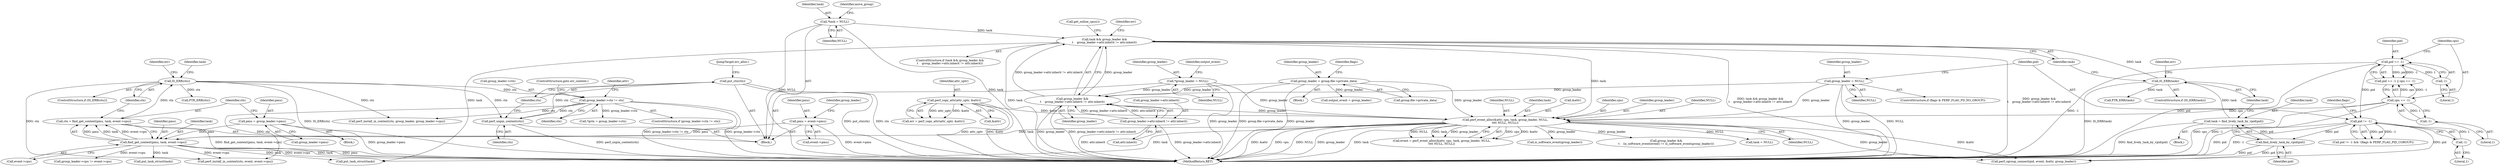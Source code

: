 digraph "0_linux_c3c87e770458aa004bd7ed3f29945ff436fd6511@pointer" {
"1000648" [label="(Call,put_ctx(ctx))"];
"1000646" [label="(Call,perf_unpin_context(ctx))"];
"1000433" [label="(Call,IS_ERR(ctx))"];
"1000424" [label="(Call,ctx = find_get_context(pmu, task, event->cpu))"];
"1000426" [label="(Call,find_get_context(pmu, task, event->cpu))"];
"1000387" [label="(Call,pmu = event->pmu)"];
"1000405" [label="(Call,pmu = group_leader->pmu)"];
"1000330" [label="(Call,perf_event_alloc(&attr, cpu, task, group_leader, NULL,\n\t\t\t\t NULL, NULL))"];
"1000171" [label="(Call,perf_copy_attr(attr_uptr, &attr))"];
"1000223" [label="(Call,cpu == -1)"];
"1000225" [label="(Call,-1)"];
"1000308" [label="(Call,task && group_leader &&\n\t    group_leader->attr.inherit != attr.inherit)"];
"1000148" [label="(Call,*task = NULL)"];
"1000299" [label="(Call,IS_ERR(task))"];
"1000294" [label="(Call,task = find_lively_task_by_vpid(pid))"];
"1000296" [label="(Call,find_lively_task_by_vpid(pid))"];
"1000285" [label="(Call,pid != -1)"];
"1000219" [label="(Call,pid == -1)"];
"1000221" [label="(Call,-1)"];
"1000287" [label="(Call,-1)"];
"1000310" [label="(Call,group_leader &&\n\t    group_leader->attr.inherit != attr.inherit)"];
"1000129" [label="(Call,*group_leader = NULL)"];
"1000262" [label="(Call,group_leader = group.file->private_data)"];
"1000280" [label="(Call,group_leader = NULL)"];
"1000312" [label="(Call,group_leader->attr.inherit != attr.inherit)"];
"1000489" [label="(Call,group_leader->ctx != ctx)"];
"1000498" [label="(Identifier,attr)"];
"1000225" [label="(Call,-1)"];
"1000276" [label="(ControlStructure,if (flags & PERF_FLAG_FD_NO_GROUP))"];
"1000438" [label="(Call,PTR_ERR(ctx))"];
"1000172" [label="(Identifier,attr_uptr)"];
"1000281" [label="(Identifier,group_leader)"];
"1000649" [label="(Identifier,ctx)"];
"1000489" [label="(Call,group_leader->ctx != ctx)"];
"1000130" [label="(Identifier,group_leader)"];
"1000219" [label="(Call,pid == -1)"];
"1000271" [label="(Identifier,flags)"];
"1000334" [label="(Identifier,task)"];
"1000131" [label="(Identifier,NULL)"];
"1000263" [label="(Identifier,group_leader)"];
"1000407" [label="(Call,group_leader->pmu)"];
"1000150" [label="(Identifier,NULL)"];
"1000388" [label="(Identifier,pmu)"];
"1000280" [label="(Call,group_leader = NULL)"];
"1000490" [label="(Call,group_leader->ctx)"];
"1000355" [label="(Call,perf_cgroup_connect(pid, event, &attr, group_leader))"];
"1000579" [label="(Call,perf_install_in_context(ctx, group_leader, group_leader->cpu))"];
"1000596" [label="(Call,perf_install_in_context(ctx, event, event->cpu))"];
"1000262" [label="(Call,group_leader = group.file->private_data)"];
"1000311" [label="(Identifier,group_leader)"];
"1000226" [label="(Literal,1)"];
"1000285" [label="(Call,pid != -1)"];
"1000406" [label="(Identifier,pmu)"];
"1000224" [label="(Identifier,cpu)"];
"1000387" [label="(Call,pmu = event->pmu)"];
"1000427" [label="(Identifier,pmu)"];
"1000446" [label="(Call,task = NULL)"];
"1000309" [label="(Identifier,task)"];
"1000331" [label="(Call,&attr)"];
"1000222" [label="(Literal,1)"];
"1000313" [label="(Call,group_leader->attr.inherit)"];
"1000148" [label="(Call,*task = NULL)"];
"1000434" [label="(Identifier,ctx)"];
"1000442" [label="(Identifier,task)"];
"1000433" [label="(Call,IS_ERR(ctx))"];
"1000536" [label="(Call,*gctx = group_leader->ctx)"];
"1000429" [label="(Call,event->cpu)"];
"1000220" [label="(Identifier,pid)"];
"1000304" [label="(Call,PTR_ERR(task))"];
"1000286" [label="(Identifier,pid)"];
"1000273" [label="(Call,output_event = group_leader)"];
"1000312" [label="(Call,group_leader->attr.inherit != attr.inherit)"];
"1000149" [label="(Identifier,task)"];
"1000338" [label="(Identifier,NULL)"];
"1000155" [label="(Identifier,move_group)"];
"1000432" [label="(ControlStructure,if (IS_ERR(ctx)))"];
"1000297" [label="(Identifier,pid)"];
"1000668" [label="(MethodReturn,RET)"];
"1000328" [label="(Call,event = perf_event_alloc(&attr, cpu, task, group_leader, NULL,\n\t\t\t\t NULL, NULL))"];
"1000488" [label="(ControlStructure,if (group_leader->ctx != ctx))"];
"1000327" [label="(Call,get_online_cpus())"];
"1000295" [label="(Identifier,task)"];
"1000333" [label="(Identifier,cpu)"];
"1000647" [label="(Identifier,ctx)"];
"1000650" [label="(JumpTarget,err_alloc:)"];
"1000318" [label="(Call,attr.inherit)"];
"1000478" [label="(Call,group_leader->cpu != event->cpu)"];
"1000294" [label="(Call,task = find_lively_task_by_vpid(pid))"];
"1000282" [label="(Identifier,NULL)"];
"1000335" [label="(Identifier,group_leader)"];
"1000218" [label="(Call,pid == -1 || cpu == -1)"];
"1000221" [label="(Call,-1)"];
"1000494" [label="(ControlStructure,goto err_context;)"];
"1000171" [label="(Call,perf_copy_attr(attr_uptr, &attr))"];
"1000129" [label="(Call,*group_leader = NULL)"];
"1000308" [label="(Call,task && group_leader &&\n\t    group_leader->attr.inherit != attr.inherit)"];
"1000307" [label="(ControlStructure,if (task && group_leader &&\n\t    group_leader->attr.inherit != attr.inherit))"];
"1000264" [label="(Call,group.file->private_data)"];
"1000426" [label="(Call,find_get_context(pmu, task, event->cpu))"];
"1000405" [label="(Call,pmu = group_leader->pmu)"];
"1000398" [label="(Call,is_software_event(group_leader))"];
"1000300" [label="(Identifier,task)"];
"1000389" [label="(Call,event->pmu)"];
"1000293" [label="(Block,)"];
"1000444" [label="(Call,put_task_struct(task))"];
"1000425" [label="(Identifier,ctx)"];
"1000646" [label="(Call,perf_unpin_context(ctx))"];
"1000223" [label="(Call,cpu == -1)"];
"1000428" [label="(Identifier,task)"];
"1000330" [label="(Call,perf_event_alloc(&attr, cpu, task, group_leader, NULL,\n\t\t\t\t NULL, NULL))"];
"1000394" [label="(Identifier,group_leader)"];
"1000393" [label="(Call,group_leader &&\n\t    (is_software_event(event) != is_software_event(group_leader)))"];
"1000296" [label="(Call,find_lively_task_by_vpid(pid))"];
"1000336" [label="(Identifier,NULL)"];
"1000291" [label="(Identifier,flags)"];
"1000299" [label="(Call,IS_ERR(task))"];
"1000310" [label="(Call,group_leader &&\n\t    group_leader->attr.inherit != attr.inherit)"];
"1000298" [label="(ControlStructure,if (IS_ERR(task)))"];
"1000303" [label="(Identifier,err)"];
"1000424" [label="(Call,ctx = find_get_context(pmu, task, event->cpu))"];
"1000169" [label="(Call,err = perf_copy_attr(attr_uptr, &attr))"];
"1000437" [label="(Identifier,err)"];
"1000404" [label="(Block,)"];
"1000323" [label="(Identifier,err)"];
"1000658" [label="(Call,put_task_struct(task))"];
"1000284" [label="(Call,pid != -1 && !(flags & PERF_FLAG_PID_CGROUP))"];
"1000493" [label="(Identifier,ctx)"];
"1000648" [label="(Call,put_ctx(ctx))"];
"1000337" [label="(Identifier,NULL)"];
"1000127" [label="(Block,)"];
"1000252" [label="(Block,)"];
"1000173" [label="(Call,&attr)"];
"1000287" [label="(Call,-1)"];
"1000288" [label="(Literal,1)"];
"1000134" [label="(Identifier,output_event)"];
"1000648" -> "1000127"  [label="AST: "];
"1000648" -> "1000649"  [label="CFG: "];
"1000649" -> "1000648"  [label="AST: "];
"1000650" -> "1000648"  [label="CFG: "];
"1000648" -> "1000668"  [label="DDG: put_ctx(ctx)"];
"1000648" -> "1000668"  [label="DDG: ctx"];
"1000646" -> "1000648"  [label="DDG: ctx"];
"1000646" -> "1000127"  [label="AST: "];
"1000646" -> "1000647"  [label="CFG: "];
"1000647" -> "1000646"  [label="AST: "];
"1000649" -> "1000646"  [label="CFG: "];
"1000646" -> "1000668"  [label="DDG: perf_unpin_context(ctx)"];
"1000433" -> "1000646"  [label="DDG: ctx"];
"1000489" -> "1000646"  [label="DDG: ctx"];
"1000433" -> "1000432"  [label="AST: "];
"1000433" -> "1000434"  [label="CFG: "];
"1000434" -> "1000433"  [label="AST: "];
"1000437" -> "1000433"  [label="CFG: "];
"1000442" -> "1000433"  [label="CFG: "];
"1000433" -> "1000668"  [label="DDG: IS_ERR(ctx)"];
"1000424" -> "1000433"  [label="DDG: ctx"];
"1000433" -> "1000438"  [label="DDG: ctx"];
"1000433" -> "1000489"  [label="DDG: ctx"];
"1000433" -> "1000579"  [label="DDG: ctx"];
"1000433" -> "1000596"  [label="DDG: ctx"];
"1000424" -> "1000127"  [label="AST: "];
"1000424" -> "1000426"  [label="CFG: "];
"1000425" -> "1000424"  [label="AST: "];
"1000426" -> "1000424"  [label="AST: "];
"1000434" -> "1000424"  [label="CFG: "];
"1000424" -> "1000668"  [label="DDG: find_get_context(pmu, task, event->cpu)"];
"1000426" -> "1000424"  [label="DDG: pmu"];
"1000426" -> "1000424"  [label="DDG: task"];
"1000426" -> "1000424"  [label="DDG: event->cpu"];
"1000426" -> "1000429"  [label="CFG: "];
"1000427" -> "1000426"  [label="AST: "];
"1000428" -> "1000426"  [label="AST: "];
"1000429" -> "1000426"  [label="AST: "];
"1000426" -> "1000668"  [label="DDG: task"];
"1000426" -> "1000668"  [label="DDG: pmu"];
"1000426" -> "1000668"  [label="DDG: event->cpu"];
"1000387" -> "1000426"  [label="DDG: pmu"];
"1000405" -> "1000426"  [label="DDG: pmu"];
"1000330" -> "1000426"  [label="DDG: task"];
"1000426" -> "1000444"  [label="DDG: task"];
"1000426" -> "1000478"  [label="DDG: event->cpu"];
"1000426" -> "1000596"  [label="DDG: event->cpu"];
"1000426" -> "1000658"  [label="DDG: task"];
"1000387" -> "1000127"  [label="AST: "];
"1000387" -> "1000389"  [label="CFG: "];
"1000388" -> "1000387"  [label="AST: "];
"1000389" -> "1000387"  [label="AST: "];
"1000394" -> "1000387"  [label="CFG: "];
"1000387" -> "1000668"  [label="DDG: event->pmu"];
"1000405" -> "1000404"  [label="AST: "];
"1000405" -> "1000407"  [label="CFG: "];
"1000406" -> "1000405"  [label="AST: "];
"1000407" -> "1000405"  [label="AST: "];
"1000425" -> "1000405"  [label="CFG: "];
"1000405" -> "1000668"  [label="DDG: group_leader->pmu"];
"1000330" -> "1000328"  [label="AST: "];
"1000330" -> "1000338"  [label="CFG: "];
"1000331" -> "1000330"  [label="AST: "];
"1000333" -> "1000330"  [label="AST: "];
"1000334" -> "1000330"  [label="AST: "];
"1000335" -> "1000330"  [label="AST: "];
"1000336" -> "1000330"  [label="AST: "];
"1000337" -> "1000330"  [label="AST: "];
"1000338" -> "1000330"  [label="AST: "];
"1000328" -> "1000330"  [label="CFG: "];
"1000330" -> "1000668"  [label="DDG: task"];
"1000330" -> "1000668"  [label="DDG: &attr"];
"1000330" -> "1000668"  [label="DDG: cpu"];
"1000330" -> "1000668"  [label="DDG: NULL"];
"1000330" -> "1000668"  [label="DDG: group_leader"];
"1000330" -> "1000328"  [label="DDG: cpu"];
"1000330" -> "1000328"  [label="DDG: &attr"];
"1000330" -> "1000328"  [label="DDG: NULL"];
"1000330" -> "1000328"  [label="DDG: task"];
"1000330" -> "1000328"  [label="DDG: group_leader"];
"1000171" -> "1000330"  [label="DDG: &attr"];
"1000223" -> "1000330"  [label="DDG: cpu"];
"1000308" -> "1000330"  [label="DDG: task"];
"1000129" -> "1000330"  [label="DDG: group_leader"];
"1000310" -> "1000330"  [label="DDG: group_leader"];
"1000262" -> "1000330"  [label="DDG: group_leader"];
"1000280" -> "1000330"  [label="DDG: group_leader"];
"1000330" -> "1000355"  [label="DDG: &attr"];
"1000330" -> "1000355"  [label="DDG: group_leader"];
"1000330" -> "1000393"  [label="DDG: group_leader"];
"1000330" -> "1000398"  [label="DDG: group_leader"];
"1000330" -> "1000446"  [label="DDG: NULL"];
"1000330" -> "1000658"  [label="DDG: task"];
"1000171" -> "1000169"  [label="AST: "];
"1000171" -> "1000173"  [label="CFG: "];
"1000172" -> "1000171"  [label="AST: "];
"1000173" -> "1000171"  [label="AST: "];
"1000169" -> "1000171"  [label="CFG: "];
"1000171" -> "1000668"  [label="DDG: attr_uptr"];
"1000171" -> "1000668"  [label="DDG: &attr"];
"1000171" -> "1000169"  [label="DDG: attr_uptr"];
"1000171" -> "1000169"  [label="DDG: &attr"];
"1000223" -> "1000218"  [label="AST: "];
"1000223" -> "1000225"  [label="CFG: "];
"1000224" -> "1000223"  [label="AST: "];
"1000225" -> "1000223"  [label="AST: "];
"1000218" -> "1000223"  [label="CFG: "];
"1000223" -> "1000668"  [label="DDG: -1"];
"1000223" -> "1000668"  [label="DDG: cpu"];
"1000223" -> "1000218"  [label="DDG: cpu"];
"1000223" -> "1000218"  [label="DDG: -1"];
"1000225" -> "1000223"  [label="DDG: 1"];
"1000225" -> "1000226"  [label="CFG: "];
"1000226" -> "1000225"  [label="AST: "];
"1000308" -> "1000307"  [label="AST: "];
"1000308" -> "1000309"  [label="CFG: "];
"1000308" -> "1000310"  [label="CFG: "];
"1000309" -> "1000308"  [label="AST: "];
"1000310" -> "1000308"  [label="AST: "];
"1000323" -> "1000308"  [label="CFG: "];
"1000327" -> "1000308"  [label="CFG: "];
"1000308" -> "1000668"  [label="DDG: group_leader &&\n\t    group_leader->attr.inherit != attr.inherit"];
"1000308" -> "1000668"  [label="DDG: task"];
"1000308" -> "1000668"  [label="DDG: task && group_leader &&\n\t    group_leader->attr.inherit != attr.inherit"];
"1000148" -> "1000308"  [label="DDG: task"];
"1000299" -> "1000308"  [label="DDG: task"];
"1000310" -> "1000308"  [label="DDG: group_leader"];
"1000310" -> "1000308"  [label="DDG: group_leader->attr.inherit != attr.inherit"];
"1000308" -> "1000658"  [label="DDG: task"];
"1000148" -> "1000127"  [label="AST: "];
"1000148" -> "1000150"  [label="CFG: "];
"1000149" -> "1000148"  [label="AST: "];
"1000150" -> "1000148"  [label="AST: "];
"1000155" -> "1000148"  [label="CFG: "];
"1000148" -> "1000668"  [label="DDG: task"];
"1000148" -> "1000668"  [label="DDG: NULL"];
"1000299" -> "1000298"  [label="AST: "];
"1000299" -> "1000300"  [label="CFG: "];
"1000300" -> "1000299"  [label="AST: "];
"1000303" -> "1000299"  [label="CFG: "];
"1000309" -> "1000299"  [label="CFG: "];
"1000299" -> "1000668"  [label="DDG: IS_ERR(task)"];
"1000294" -> "1000299"  [label="DDG: task"];
"1000299" -> "1000304"  [label="DDG: task"];
"1000294" -> "1000293"  [label="AST: "];
"1000294" -> "1000296"  [label="CFG: "];
"1000295" -> "1000294"  [label="AST: "];
"1000296" -> "1000294"  [label="AST: "];
"1000300" -> "1000294"  [label="CFG: "];
"1000294" -> "1000668"  [label="DDG: find_lively_task_by_vpid(pid)"];
"1000296" -> "1000294"  [label="DDG: pid"];
"1000296" -> "1000297"  [label="CFG: "];
"1000297" -> "1000296"  [label="AST: "];
"1000296" -> "1000668"  [label="DDG: pid"];
"1000285" -> "1000296"  [label="DDG: pid"];
"1000296" -> "1000355"  [label="DDG: pid"];
"1000285" -> "1000284"  [label="AST: "];
"1000285" -> "1000287"  [label="CFG: "];
"1000286" -> "1000285"  [label="AST: "];
"1000287" -> "1000285"  [label="AST: "];
"1000291" -> "1000285"  [label="CFG: "];
"1000284" -> "1000285"  [label="CFG: "];
"1000285" -> "1000668"  [label="DDG: pid"];
"1000285" -> "1000668"  [label="DDG: -1"];
"1000285" -> "1000284"  [label="DDG: pid"];
"1000285" -> "1000284"  [label="DDG: -1"];
"1000219" -> "1000285"  [label="DDG: pid"];
"1000287" -> "1000285"  [label="DDG: 1"];
"1000285" -> "1000355"  [label="DDG: pid"];
"1000219" -> "1000218"  [label="AST: "];
"1000219" -> "1000221"  [label="CFG: "];
"1000220" -> "1000219"  [label="AST: "];
"1000221" -> "1000219"  [label="AST: "];
"1000224" -> "1000219"  [label="CFG: "];
"1000218" -> "1000219"  [label="CFG: "];
"1000219" -> "1000668"  [label="DDG: -1"];
"1000219" -> "1000668"  [label="DDG: pid"];
"1000219" -> "1000218"  [label="DDG: pid"];
"1000219" -> "1000218"  [label="DDG: -1"];
"1000221" -> "1000219"  [label="DDG: 1"];
"1000221" -> "1000222"  [label="CFG: "];
"1000222" -> "1000221"  [label="AST: "];
"1000287" -> "1000288"  [label="CFG: "];
"1000288" -> "1000287"  [label="AST: "];
"1000310" -> "1000311"  [label="CFG: "];
"1000310" -> "1000312"  [label="CFG: "];
"1000311" -> "1000310"  [label="AST: "];
"1000312" -> "1000310"  [label="AST: "];
"1000310" -> "1000668"  [label="DDG: group_leader->attr.inherit != attr.inherit"];
"1000310" -> "1000668"  [label="DDG: group_leader"];
"1000129" -> "1000310"  [label="DDG: group_leader"];
"1000262" -> "1000310"  [label="DDG: group_leader"];
"1000280" -> "1000310"  [label="DDG: group_leader"];
"1000312" -> "1000310"  [label="DDG: group_leader->attr.inherit"];
"1000312" -> "1000310"  [label="DDG: attr.inherit"];
"1000129" -> "1000127"  [label="AST: "];
"1000129" -> "1000131"  [label="CFG: "];
"1000130" -> "1000129"  [label="AST: "];
"1000131" -> "1000129"  [label="AST: "];
"1000134" -> "1000129"  [label="CFG: "];
"1000129" -> "1000668"  [label="DDG: group_leader"];
"1000262" -> "1000252"  [label="AST: "];
"1000262" -> "1000264"  [label="CFG: "];
"1000263" -> "1000262"  [label="AST: "];
"1000264" -> "1000262"  [label="AST: "];
"1000271" -> "1000262"  [label="CFG: "];
"1000262" -> "1000668"  [label="DDG: group.file->private_data"];
"1000262" -> "1000668"  [label="DDG: group_leader"];
"1000262" -> "1000273"  [label="DDG: group_leader"];
"1000280" -> "1000276"  [label="AST: "];
"1000280" -> "1000282"  [label="CFG: "];
"1000281" -> "1000280"  [label="AST: "];
"1000282" -> "1000280"  [label="AST: "];
"1000286" -> "1000280"  [label="CFG: "];
"1000280" -> "1000668"  [label="DDG: NULL"];
"1000280" -> "1000668"  [label="DDG: group_leader"];
"1000312" -> "1000318"  [label="CFG: "];
"1000313" -> "1000312"  [label="AST: "];
"1000318" -> "1000312"  [label="AST: "];
"1000312" -> "1000668"  [label="DDG: attr.inherit"];
"1000312" -> "1000668"  [label="DDG: group_leader->attr.inherit"];
"1000489" -> "1000488"  [label="AST: "];
"1000489" -> "1000493"  [label="CFG: "];
"1000490" -> "1000489"  [label="AST: "];
"1000493" -> "1000489"  [label="AST: "];
"1000494" -> "1000489"  [label="CFG: "];
"1000498" -> "1000489"  [label="CFG: "];
"1000489" -> "1000668"  [label="DDG: group_leader->ctx != ctx"];
"1000489" -> "1000668"  [label="DDG: group_leader->ctx"];
"1000489" -> "1000536"  [label="DDG: group_leader->ctx"];
"1000489" -> "1000579"  [label="DDG: ctx"];
"1000489" -> "1000596"  [label="DDG: ctx"];
}
